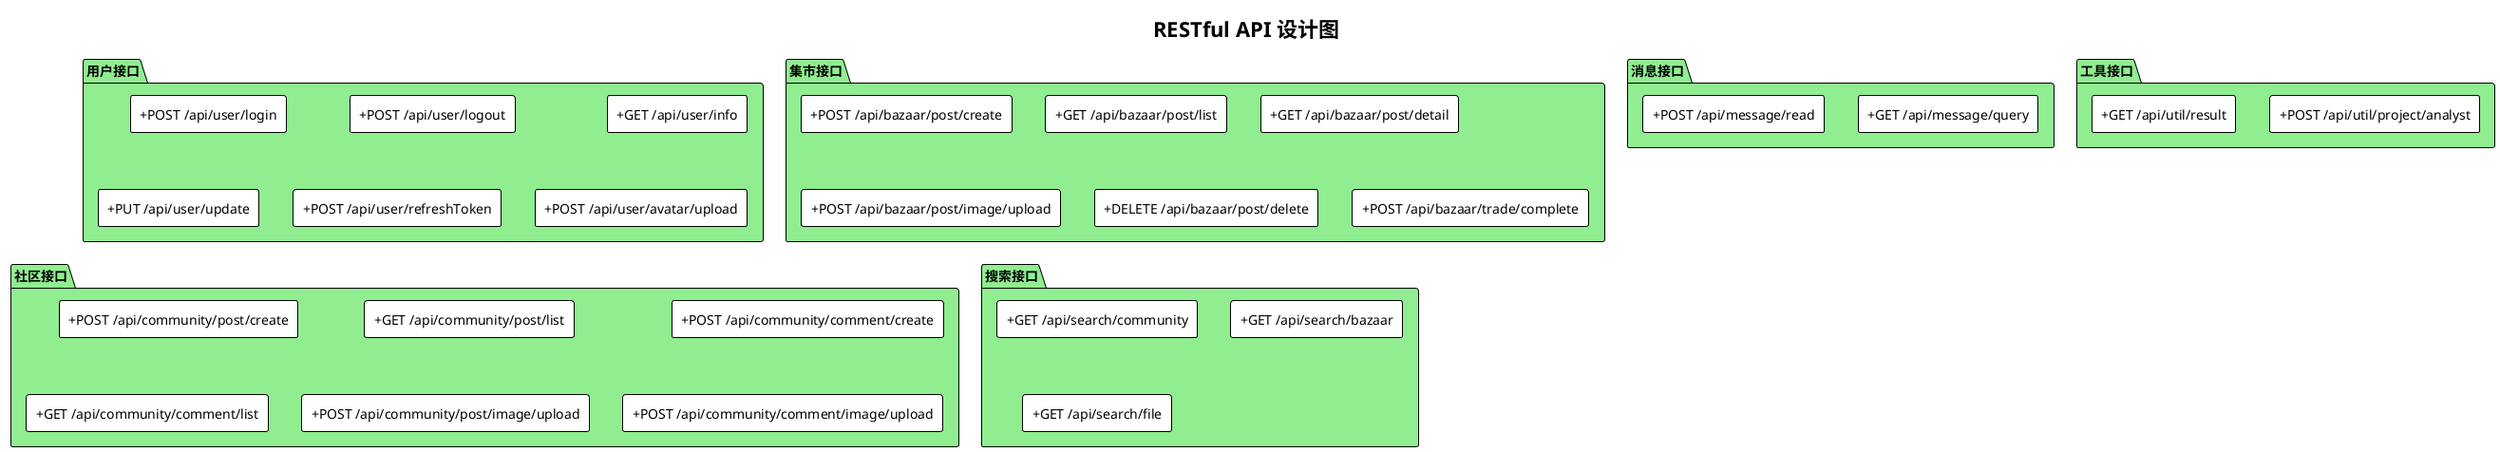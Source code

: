 @startuml
!theme plain
skinparam backgroundColor #FFFFFF
skinparam componentStyle rectangle

title RESTful API 设计图

package "用户接口" as UserAPI #lightgreen {
  [+POST /api/user/login] as UserLogin
  [+POST /api/user/logout] as UserLogout
  [+GET /api/user/info] as UserInfo
  [+PUT /api/user/update] as UserUpdate
  [+POST /api/user/refreshToken] as UserRefreshToken
  [+POST /api/user/avatar/upload] as UserUploadAvatar
}

package "集市接口" as BazaarAPI #lightgreen {
  [+POST /api/bazaar/post/create] as BazaarPostCreate
  [+GET /api/bazaar/post/list] as BazaarPostList
  [+GET /api/bazaar/post/detail] as BazaarPostDetail
  [+POST /api/bazaar/post/image/upload] as BazaarUploadImage
  [+DELETE /api/bazaar/post/delete] as BazaarPostDelete
  [+POST /api/bazaar/trade/complete] as BazaarTradeComplete
}

package "社区接口" as CommunityAPI #lightgreen {
  [+POST /api/community/post/create] as CommunityPostCreate
  [+GET /api/community/post/list] as CommunityPostList
  [+POST /api/community/comment/create] as CommunityCommentCreate
  [+GET /api/community/comment/list] as CommunityCommentList
  [+POST /api/community/post/image/upload] as CommunityUploadPostImage
  [+POST /api/community/comment/image/upload] as CommunityUploadCommentImage
}

package "消息接口" as MessageAPI #lightgreen {
  [+GET /api/message/query] as MessageQuery
  [+POST /api/message/read] as MessageRead
}

package "搜索接口" as SearchAPI #lightgreen {
  [+GET /api/search/community] as SearchCommunity
  [+GET /api/search/bazaar] as SearchBazaar
  [+GET /api/search/file] as SearchFile
}

package "工具接口" as UtilAPI #lightgreen {
  [+POST /api/util/project/analyst] as UtilProjectAnalyst
  [+GET /api/util/result] as UtilGetResult
}

@enduml